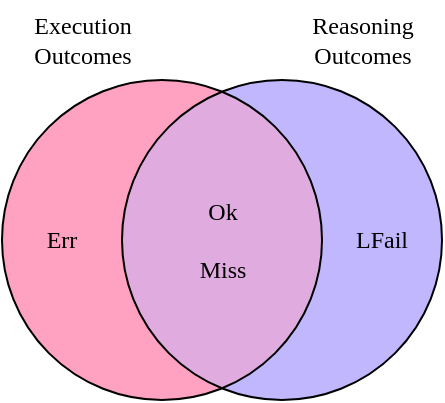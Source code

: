 <mxfile version="20.8.16" type="device"><diagram name="Page-1" id="u4GGVM2CycR6bTJJhAIr"><mxGraphModel dx="909" dy="642" grid="1" gridSize="10" guides="1" tooltips="1" connect="1" arrows="1" fold="1" page="1" pageScale="1" pageWidth="827" pageHeight="1169" math="0" shadow="0"><root><mxCell id="0"/><mxCell id="1" parent="0"/><mxCell id="nd8qqIKT38MLZwUfGeKC-13" value="" style="ellipse;whiteSpace=wrap;html=1;fillColor=#C1B8FF;strokeColor=none;" vertex="1" parent="1"><mxGeometry x="220" y="200" width="160" height="160" as="geometry"/></mxCell><mxCell id="nd8qqIKT38MLZwUfGeKC-6" value="Execution&lt;br&gt;Outcomes" style="text;html=1;align=center;verticalAlign=middle;resizable=0;points=[];autosize=1;strokeColor=none;fillColor=none;fontFamily=CMU Serif;" vertex="1" parent="1"><mxGeometry x="160" y="160" width="80" height="40" as="geometry"/></mxCell><mxCell id="nd8qqIKT38MLZwUfGeKC-7" value="Reasoning&lt;br&gt;Outcomes" style="text;html=1;align=center;verticalAlign=middle;resizable=0;points=[];autosize=1;strokeColor=none;fillColor=none;fontFamily=CMU Serif;" vertex="1" parent="1"><mxGeometry x="300" y="160" width="80" height="40" as="geometry"/></mxCell><mxCell id="nd8qqIKT38MLZwUfGeKC-1" value="" style="ellipse;whiteSpace=wrap;html=1;fillColor=#FFA1C0;strokeColor=none;" vertex="1" parent="1"><mxGeometry x="160" y="200" width="160" height="160" as="geometry"/></mxCell><mxCell id="nd8qqIKT38MLZwUfGeKC-3" value="" style="ellipse;whiteSpace=wrap;html=1;fillColor=#C1B8FF;strokeColor=none;opacity=50;" vertex="1" parent="1"><mxGeometry x="220" y="200" width="160" height="160" as="geometry"/></mxCell><mxCell id="nd8qqIKT38MLZwUfGeKC-2" value="" style="ellipse;whiteSpace=wrap;html=1;fillColor=none;" vertex="1" parent="1"><mxGeometry x="220" y="200" width="160" height="160" as="geometry"/></mxCell><mxCell id="nd8qqIKT38MLZwUfGeKC-5" value="" style="ellipse;whiteSpace=wrap;html=1;fillColor=none;strokeColor=default;" vertex="1" parent="1"><mxGeometry x="160" y="200" width="160" height="160" as="geometry"/></mxCell><mxCell id="nd8qqIKT38MLZwUfGeKC-8" value="Ok&lt;br&gt;&lt;br&gt;Miss" style="text;html=1;align=center;verticalAlign=middle;resizable=0;points=[];autosize=1;strokeColor=none;fillColor=none;fontFamily=Inconsolata;" vertex="1" parent="1"><mxGeometry x="245" y="250" width="50" height="60" as="geometry"/></mxCell><mxCell id="nd8qqIKT38MLZwUfGeKC-14" value="Err" style="text;html=1;strokeColor=none;fillColor=none;align=center;verticalAlign=middle;whiteSpace=wrap;rounded=0;fontFamily=Inconsolata;" vertex="1" parent="1"><mxGeometry x="160" y="265" width="60" height="30" as="geometry"/></mxCell><mxCell id="nd8qqIKT38MLZwUfGeKC-15" value="LFail" style="text;html=1;strokeColor=none;fillColor=none;align=center;verticalAlign=middle;whiteSpace=wrap;rounded=0;fontFamily=Inconsolata;" vertex="1" parent="1"><mxGeometry x="320" y="265" width="60" height="30" as="geometry"/></mxCell></root></mxGraphModel></diagram></mxfile>